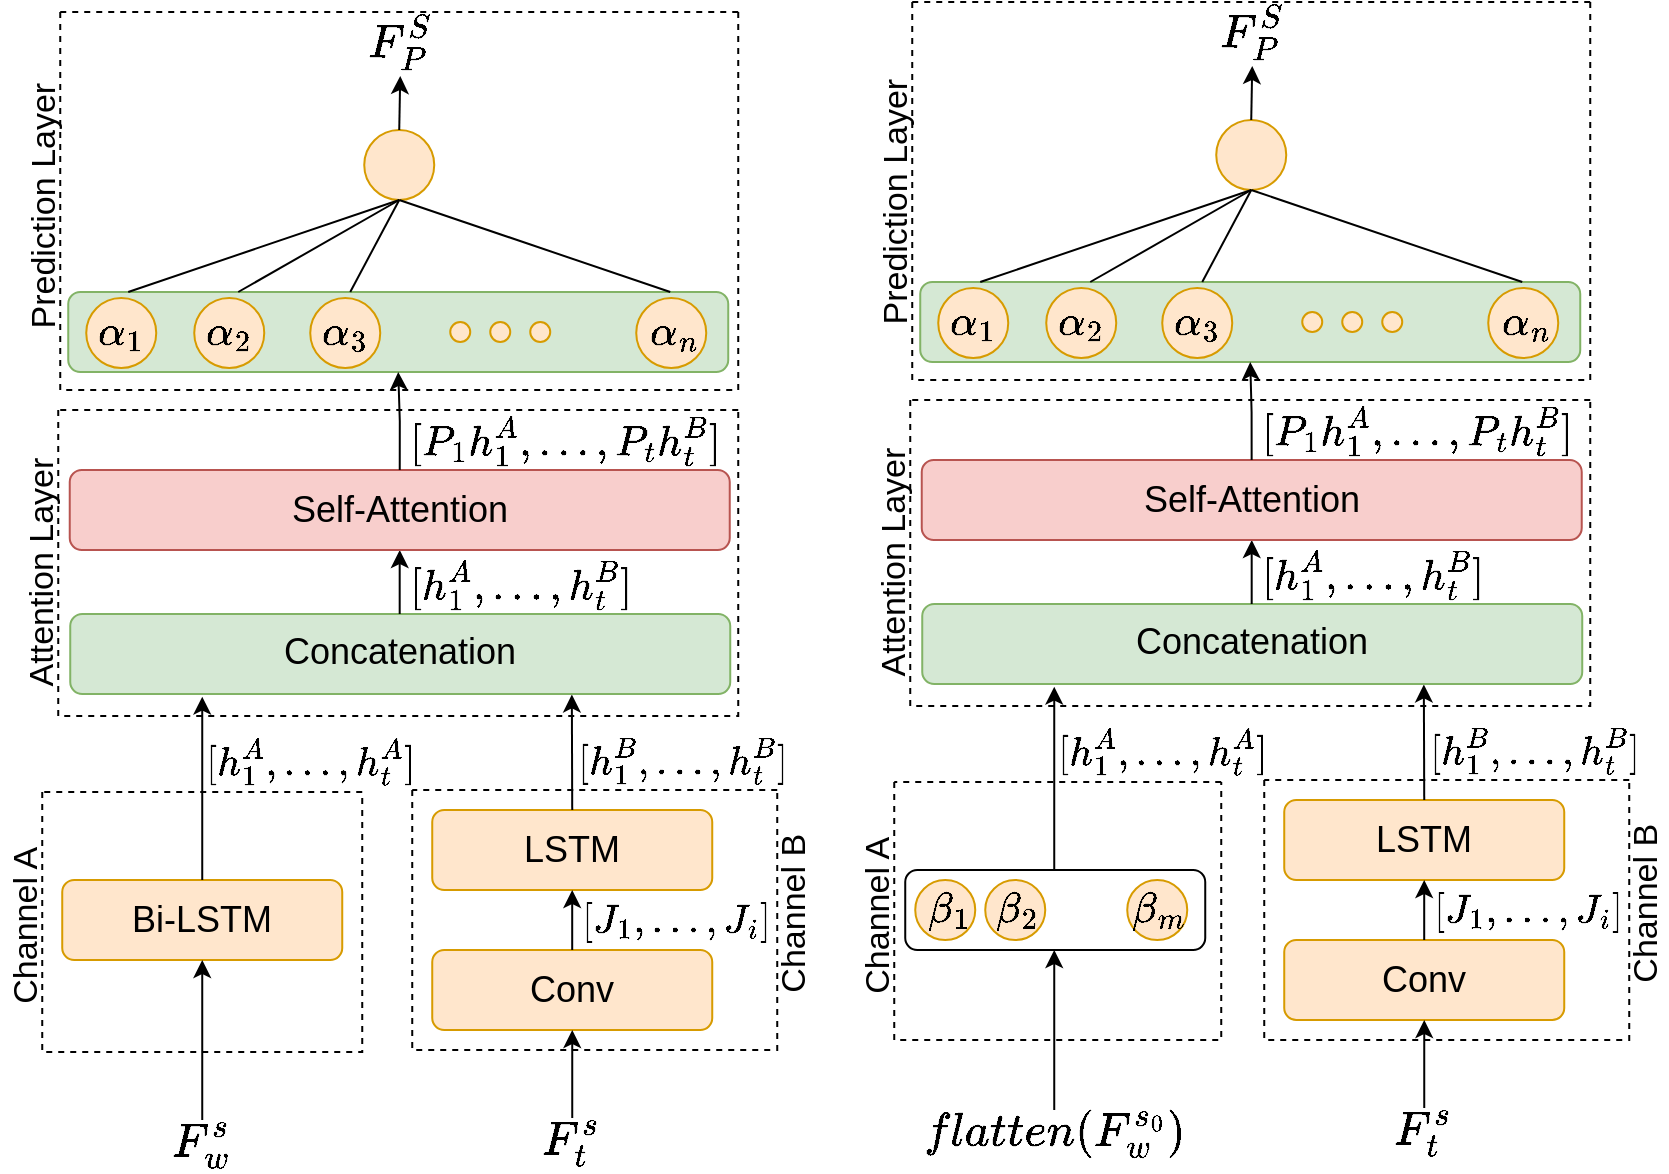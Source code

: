 <mxfile version="21.3.7" type="onedrive">
  <diagram id="a6Cck1g9hPxQS67mMN-J" name="Page-1">
    <mxGraphModel grid="0" page="1" gridSize="10" guides="1" tooltips="1" connect="1" arrows="1" fold="1" pageScale="1" pageWidth="850" pageHeight="1100" math="1" shadow="0">
      <root>
        <mxCell id="0" />
        <mxCell id="1" parent="0" />
        <mxCell id="JwH7_-hSPn-jCVah3qCO-198" value="" style="group" connectable="0" vertex="1" parent="1">
          <mxGeometry x="7.62" y="29" width="393" height="579" as="geometry" />
        </mxCell>
        <mxCell id="k6WwvUgcT5J0t6ogA-fB-32" value="" style="group;rotation=0;fontSize=18;" vertex="1" connectable="0" parent="JwH7_-hSPn-jCVah3qCO-198">
          <mxGeometry x="207.5" y="399" width="156" height="180" as="geometry" />
        </mxCell>
        <mxCell id="JnH83_9ppm5Isyr2-d8q-1" style="edgeStyle=orthogonalEdgeStyle;rounded=0;orthogonalLoop=1;jettySize=auto;html=1;exitX=0.5;exitY=1;exitDx=0;exitDy=0;fontSize=18;" edge="1" parent="k6WwvUgcT5J0t6ogA-fB-32">
          <mxGeometry relative="1" as="geometry">
            <mxPoint x="70" y="150" as="sourcePoint" />
            <mxPoint x="70" y="150" as="targetPoint" />
          </mxGeometry>
        </mxCell>
        <mxCell id="JnH83_9ppm5Isyr2-d8q-2" value="&lt;font style=&quot;font-size: 18px;&quot; face=&quot;Helvetica&quot;&gt;LSTM&lt;/font&gt;" style="rounded=1;whiteSpace=wrap;html=1;fillColor=#ffe6cc;strokeColor=#d79b00;rotation=0;fontSize=18;" vertex="1" parent="k6WwvUgcT5J0t6ogA-fB-32">
          <mxGeometry width="140" height="40" as="geometry" />
        </mxCell>
        <mxCell id="JnH83_9ppm5Isyr2-d8q-3" value="Conv" style="rounded=1;whiteSpace=wrap;html=1;fillColor=#ffe6cc;strokeColor=#d79b00;rotation=0;fontSize=18;" vertex="1" parent="k6WwvUgcT5J0t6ogA-fB-32">
          <mxGeometry y="70" width="140" height="40" as="geometry" />
        </mxCell>
        <mxCell id="JnH83_9ppm5Isyr2-d8q-4" value="" style="edgeStyle=orthogonalEdgeStyle;rounded=0;orthogonalLoop=1;jettySize=auto;html=1;fontSize=18;" edge="1" parent="k6WwvUgcT5J0t6ogA-fB-32" source="JnH83_9ppm5Isyr2-d8q-3" target="JnH83_9ppm5Isyr2-d8q-2">
          <mxGeometry relative="1" as="geometry" />
        </mxCell>
        <mxCell id="k6WwvUgcT5J0t6ogA-fB-39" value="&lt;font style=&quot;font-size: 20px;&quot; face=&quot;Helvetica&quot;&gt;$$F_{t}^{s}$$&lt;/font&gt;" style="text;html=1;strokeColor=none;fillColor=none;align=center;verticalAlign=middle;whiteSpace=wrap;rounded=0;shadow=0;glass=0;sketch=0;fontSize=18;rotation=0;" vertex="1" parent="k6WwvUgcT5J0t6ogA-fB-32">
          <mxGeometry x="35" y="150" width="70" height="30" as="geometry" />
        </mxCell>
        <mxCell id="HZ-Xd89VrN8wMB0TBjl1-7" value="&lt;font style=&quot;font-size: 17px;&quot; face=&quot;Helvetica&quot;&gt;$$[J_{1},... , J_{i}]$$&lt;/font&gt;" style="text;html=1;strokeColor=none;fillColor=none;align=center;verticalAlign=middle;whiteSpace=wrap;rounded=0;shadow=0;glass=0;sketch=0;fontSize=16;rotation=0;" vertex="1" parent="k6WwvUgcT5J0t6ogA-fB-32">
          <mxGeometry x="87" y="41" width="70" height="30" as="geometry" />
        </mxCell>
        <mxCell id="k6WwvUgcT5J0t6ogA-fB-40" value="" style="swimlane;startSize=0;rounded=1;shadow=0;glass=0;sketch=0;fontSize=18;strokeWidth=1;fillColor=none;gradientColor=none;dashed=1;rotation=0;" vertex="1" parent="JwH7_-hSPn-jCVah3qCO-198">
          <mxGeometry x="197.5" y="389" width="182.5" height="130" as="geometry">
            <mxRectangle x="320" y="210" width="50" height="40" as="alternateBounds" />
          </mxGeometry>
        </mxCell>
        <mxCell id="k6WwvUgcT5J0t6ogA-fB-44" value="" style="swimlane;startSize=0;rounded=1;shadow=0;glass=0;sketch=0;fontSize=18;strokeWidth=1;fillColor=none;gradientColor=none;dashed=1;rotation=0;" vertex="1" parent="JwH7_-hSPn-jCVah3qCO-198">
          <mxGeometry x="12.5" y="390" width="160" height="130" as="geometry">
            <mxRectangle x="320" y="210" width="50" height="40" as="alternateBounds" />
          </mxGeometry>
        </mxCell>
        <mxCell id="YbxbGNSjSYR2NM2Yrszk-1" value="" style="group;rotation=0;fontSize=18;" connectable="0" vertex="1" parent="k6WwvUgcT5J0t6ogA-fB-44">
          <mxGeometry x="10" y="10" width="140" height="180" as="geometry" />
        </mxCell>
        <mxCell id="YbxbGNSjSYR2NM2Yrszk-2" style="edgeStyle=orthogonalEdgeStyle;rounded=0;orthogonalLoop=1;jettySize=auto;html=1;exitX=0.5;exitY=1;exitDx=0;exitDy=0;fontSize=18;" edge="1" parent="YbxbGNSjSYR2NM2Yrszk-1">
          <mxGeometry relative="1" as="geometry">
            <mxPoint x="70" y="150" as="sourcePoint" />
            <mxPoint x="70" y="150" as="targetPoint" />
          </mxGeometry>
        </mxCell>
        <mxCell id="YbxbGNSjSYR2NM2Yrszk-4" value="Bi-LSTM" style="rounded=1;whiteSpace=wrap;html=1;fillColor=#ffe6cc;strokeColor=#d79b00;rotation=0;fontSize=18;" vertex="1" parent="YbxbGNSjSYR2NM2Yrszk-1">
          <mxGeometry y="34" width="140" height="40" as="geometry" />
        </mxCell>
        <mxCell id="YbxbGNSjSYR2NM2Yrszk-123" value="&lt;font style=&quot;font-size: 20px;&quot; face=&quot;Helvetica&quot;&gt;$$F_{w}^{s}$$&lt;/font&gt;" style="text;html=1;strokeColor=none;fillColor=none;align=center;verticalAlign=middle;whiteSpace=wrap;rounded=0;shadow=0;glass=0;sketch=0;fontSize=18;rotation=0;" vertex="1" parent="YbxbGNSjSYR2NM2Yrszk-1">
          <mxGeometry x="35" y="150" width="70" height="30" as="geometry" />
        </mxCell>
        <mxCell id="0NZ9cc7dHBJupp9qLAGi-3" value="" style="endArrow=classic;html=1;rounded=0;fontSize=18;entryX=0.5;entryY=1;entryDx=0;entryDy=0;" edge="1" parent="YbxbGNSjSYR2NM2Yrszk-1" target="YbxbGNSjSYR2NM2Yrszk-4">
          <mxGeometry width="50" height="50" relative="1" as="geometry">
            <mxPoint x="70" y="154" as="sourcePoint" />
            <mxPoint x="70" y="94" as="targetPoint" />
          </mxGeometry>
        </mxCell>
        <mxCell id="k6WwvUgcT5J0t6ogA-fB-45" value="" style="endArrow=classic;html=1;rounded=0;fontSize=18;entryX=0.5;entryY=1;entryDx=0;entryDy=0;" edge="1" parent="JwH7_-hSPn-jCVah3qCO-198" target="JnH83_9ppm5Isyr2-d8q-3">
          <mxGeometry width="50" height="50" relative="1" as="geometry">
            <mxPoint x="277.5" y="553" as="sourcePoint" />
            <mxPoint x="277.5" y="512" as="targetPoint" />
          </mxGeometry>
        </mxCell>
        <mxCell id="k6WwvUgcT5J0t6ogA-fB-47" value="&lt;font style=&quot;font-size: 17px;&quot; face=&quot;Helvetica&quot;&gt;Channel B&lt;/font&gt;" style="text;html=1;strokeColor=none;fillColor=none;align=center;verticalAlign=middle;whiteSpace=wrap;rounded=0;shadow=0;glass=0;dashed=1;sketch=0;fontSize=17;direction=west;rotation=-90;" vertex="1" parent="JwH7_-hSPn-jCVah3qCO-198">
          <mxGeometry x="343.5" y="446" width="90" height="9" as="geometry" />
        </mxCell>
        <mxCell id="k6WwvUgcT5J0t6ogA-fB-48" value="&lt;font style=&quot;font-size: 17px;&quot; face=&quot;Helvetica&quot;&gt;Channel A&lt;/font&gt;" style="text;html=1;strokeColor=none;fillColor=none;align=center;verticalAlign=middle;whiteSpace=wrap;rounded=0;shadow=0;glass=0;dashed=1;sketch=0;fontSize=17;direction=west;rotation=-90;" vertex="1" parent="JwH7_-hSPn-jCVah3qCO-198">
          <mxGeometry x="-40.5" y="452" width="90" height="9" as="geometry" />
        </mxCell>
        <mxCell id="YbxbGNSjSYR2NM2Yrszk-6" value="" style="endArrow=classic;html=1;rounded=0;exitX=0.5;exitY=0;exitDx=0;exitDy=0;endFill=1;entryX=0.76;entryY=1.006;entryDx=0;entryDy=0;entryPerimeter=0;fontSize=18;" edge="1" parent="JwH7_-hSPn-jCVah3qCO-198" source="JnH83_9ppm5Isyr2-d8q-2" target="JwH7_-hSPn-jCVah3qCO-164">
          <mxGeometry width="50" height="50" relative="1" as="geometry">
            <mxPoint x="277.5" y="357" as="sourcePoint" />
            <mxPoint x="277.24" y="331.6" as="targetPoint" />
          </mxGeometry>
        </mxCell>
        <mxCell id="0NZ9cc7dHBJupp9qLAGi-1" value="" style="endArrow=classic;html=1;rounded=0;fontSize=18;exitX=0.5;exitY=0;exitDx=0;exitDy=0;endFill=1;entryX=0.2;entryY=1.033;entryDx=0;entryDy=0;entryPerimeter=0;startArrow=none;startFill=0;" edge="1" parent="JwH7_-hSPn-jCVah3qCO-198" source="YbxbGNSjSYR2NM2Yrszk-4" target="JwH7_-hSPn-jCVah3qCO-164">
          <mxGeometry width="50" height="50" relative="1" as="geometry">
            <mxPoint x="92.5" y="405" as="sourcePoint" />
            <mxPoint x="92.77" y="330.52" as="targetPoint" />
          </mxGeometry>
        </mxCell>
        <mxCell id="HZ-Xd89VrN8wMB0TBjl1-4" value="&lt;font style=&quot;font-size: 17px;&quot; face=&quot;Helvetica&quot;&gt;$$[h_{1}^{B},... , h_{t}^{B}]$$&lt;/font&gt;" style="text;html=1;strokeColor=none;fillColor=none;align=center;verticalAlign=middle;whiteSpace=wrap;rounded=0;shadow=0;glass=0;sketch=0;fontSize=16;rotation=0;" vertex="1" parent="JwH7_-hSPn-jCVah3qCO-198">
          <mxGeometry x="298.5" y="359" width="70" height="30" as="geometry" />
        </mxCell>
        <mxCell id="HZ-Xd89VrN8wMB0TBjl1-5" value="&lt;font style=&quot;font-size: 17px;&quot; face=&quot;Helvetica&quot;&gt;$$[h_{1}^{A},... , h_{t}^{A}]$$&lt;/font&gt;" style="text;html=1;strokeColor=none;fillColor=none;align=center;verticalAlign=middle;whiteSpace=wrap;rounded=0;shadow=0;glass=0;sketch=0;fontSize=16;rotation=0;" vertex="1" parent="JwH7_-hSPn-jCVah3qCO-198">
          <mxGeometry x="111.5" y="360" width="70" height="30" as="geometry" />
        </mxCell>
        <mxCell id="JwH7_-hSPn-jCVah3qCO-159" value="" style="ellipse;whiteSpace=wrap;html=1;aspect=fixed;rounded=1;shadow=0;glass=0;sketch=0;strokeWidth=1;fillColor=#ffe6cc;strokeColor=#d79b00;rotation=0;fontSize=18;" vertex="1" parent="JwH7_-hSPn-jCVah3qCO-198">
          <mxGeometry x="173.5" y="59" width="35" height="35" as="geometry" />
        </mxCell>
        <mxCell id="JwH7_-hSPn-jCVah3qCO-160" value="" style="endArrow=classic;html=1;rounded=0;fontSize=18;exitX=0.5;exitY=0;exitDx=0;exitDy=0;" edge="1" parent="JwH7_-hSPn-jCVah3qCO-198" source="JwH7_-hSPn-jCVah3qCO-159">
          <mxGeometry width="50" height="50" relative="1" as="geometry">
            <mxPoint x="664.5" y="150" as="sourcePoint" />
            <mxPoint x="191.5" y="32" as="targetPoint" />
          </mxGeometry>
        </mxCell>
        <mxCell id="JwH7_-hSPn-jCVah3qCO-161" value="&lt;font style=&quot;font-size: 20px;&quot; face=&quot;Helvetica&quot;&gt;$$F_{P}^{S}$$&lt;/font&gt;" style="text;html=1;strokeColor=none;fillColor=none;align=center;verticalAlign=middle;whiteSpace=wrap;rounded=0;shadow=0;glass=0;dashed=1;sketch=0;fontSize=18;rotation=0;" vertex="1" parent="JwH7_-hSPn-jCVah3qCO-198">
          <mxGeometry x="161.5" width="60" height="30" as="geometry" />
        </mxCell>
        <mxCell id="JwH7_-hSPn-jCVah3qCO-162" value="&lt;font style=&quot;font-size: 17px;&quot; face=&quot;Helvetica&quot;&gt;Prediction Layer&lt;/font&gt;&lt;font style=&quot;font-size: 17px;&quot; face=&quot;Helvetica&quot;&gt;&lt;br style=&quot;font-size: 17px;&quot;&gt;&lt;/font&gt;" style="text;html=1;strokeColor=none;fillColor=none;align=center;verticalAlign=middle;whiteSpace=wrap;rounded=0;shadow=0;glass=0;dashed=1;sketch=0;fontSize=17;direction=west;rotation=-90;" vertex="1" parent="JwH7_-hSPn-jCVah3qCO-198">
          <mxGeometry x="-54.3" y="92.2" width="135.62" height="9" as="geometry" />
        </mxCell>
        <mxCell id="JwH7_-hSPn-jCVah3qCO-163" value="" style="swimlane;startSize=0;rounded=1;shadow=0;glass=0;sketch=0;fontSize=18;strokeWidth=1;fillColor=none;gradientColor=none;dashed=1;rotation=0;" vertex="1" parent="JwH7_-hSPn-jCVah3qCO-198">
          <mxGeometry x="21.5" width="339" height="189" as="geometry">
            <mxRectangle x="320" y="210" width="50" height="40" as="alternateBounds" />
          </mxGeometry>
        </mxCell>
        <mxCell id="JwH7_-hSPn-jCVah3qCO-164" value="" style="rounded=1;whiteSpace=wrap;html=1;shadow=0;glass=0;sketch=0;strokeWidth=1;fillColor=#d5e8d4;strokeColor=#82b366;rotation=0;fontSize=18;" vertex="1" parent="JwH7_-hSPn-jCVah3qCO-163">
          <mxGeometry x="5" y="301" width="330" height="40" as="geometry" />
        </mxCell>
        <mxCell id="JwH7_-hSPn-jCVah3qCO-165" value="&lt;font style=&quot;font-size: 18px;&quot;&gt;Concatenation&lt;/font&gt;" style="text;html=1;strokeColor=none;fillColor=none;align=center;verticalAlign=middle;whiteSpace=wrap;rounded=0;shadow=0;glass=0;sketch=0;rotation=0;fontSize=18;" vertex="1" parent="JwH7_-hSPn-jCVah3qCO-163">
          <mxGeometry x="112" y="305" width="115.5" height="30" as="geometry" />
        </mxCell>
        <mxCell id="JwH7_-hSPn-jCVah3qCO-166" value="" style="rounded=1;whiteSpace=wrap;html=1;shadow=0;glass=0;sketch=0;strokeWidth=1;fillColor=#d5e8d4;strokeColor=#82b366;rotation=0;fontSize=18;" vertex="1" parent="JwH7_-hSPn-jCVah3qCO-163">
          <mxGeometry x="4" y="140" width="330" height="40" as="geometry" />
        </mxCell>
        <mxCell id="JwH7_-hSPn-jCVah3qCO-167" value="" style="ellipse;whiteSpace=wrap;html=1;aspect=fixed;rounded=1;shadow=0;glass=0;sketch=0;strokeWidth=1;fillColor=#ffe6cc;strokeColor=#d79b00;rotation=0;fontSize=18;" vertex="1" parent="JwH7_-hSPn-jCVah3qCO-163">
          <mxGeometry x="13" y="143" width="35" height="35" as="geometry" />
        </mxCell>
        <mxCell id="JwH7_-hSPn-jCVah3qCO-168" value="" style="ellipse;whiteSpace=wrap;html=1;aspect=fixed;rounded=1;shadow=0;glass=0;sketch=0;strokeWidth=1;fillColor=#ffe6cc;strokeColor=#d79b00;rotation=0;fontSize=18;" vertex="1" parent="JwH7_-hSPn-jCVah3qCO-163">
          <mxGeometry x="67" y="143" width="35" height="35" as="geometry" />
        </mxCell>
        <mxCell id="JwH7_-hSPn-jCVah3qCO-169" value="" style="ellipse;whiteSpace=wrap;html=1;aspect=fixed;rounded=1;shadow=0;glass=0;sketch=0;strokeWidth=1;fillColor=#ffe6cc;strokeColor=#d79b00;rotation=0;fontSize=18;" vertex="1" parent="JwH7_-hSPn-jCVah3qCO-163">
          <mxGeometry x="125" y="143" width="35" height="35" as="geometry" />
        </mxCell>
        <mxCell id="JwH7_-hSPn-jCVah3qCO-170" value="" style="ellipse;whiteSpace=wrap;html=1;aspect=fixed;rounded=1;shadow=0;glass=0;sketch=0;strokeWidth=1;fillColor=#ffe6cc;strokeColor=#d79b00;rotation=0;fontSize=18;" vertex="1" parent="JwH7_-hSPn-jCVah3qCO-163">
          <mxGeometry x="288" y="143" width="35" height="35" as="geometry" />
        </mxCell>
        <mxCell id="JwH7_-hSPn-jCVah3qCO-171" value="" style="group;rotation=0;fontSize=18;" connectable="0" vertex="1" parent="JwH7_-hSPn-jCVah3qCO-163">
          <mxGeometry x="195" y="155" width="50" height="10" as="geometry" />
        </mxCell>
        <mxCell id="JwH7_-hSPn-jCVah3qCO-172" value="" style="ellipse;whiteSpace=wrap;html=1;aspect=fixed;rounded=1;shadow=0;glass=0;sketch=0;strokeWidth=1;fillColor=#ffe6cc;strokeColor=#d79b00;rotation=0;fontSize=18;" vertex="1" parent="JwH7_-hSPn-jCVah3qCO-171">
          <mxGeometry width="10" height="10" as="geometry" />
        </mxCell>
        <mxCell id="JwH7_-hSPn-jCVah3qCO-173" value="" style="ellipse;whiteSpace=wrap;html=1;aspect=fixed;rounded=1;shadow=0;glass=0;sketch=0;strokeWidth=1;fillColor=#ffe6cc;strokeColor=#d79b00;rotation=0;fontSize=18;" vertex="1" parent="JwH7_-hSPn-jCVah3qCO-171">
          <mxGeometry x="20" width="10" height="10" as="geometry" />
        </mxCell>
        <mxCell id="JwH7_-hSPn-jCVah3qCO-174" value="" style="ellipse;whiteSpace=wrap;html=1;aspect=fixed;rounded=1;shadow=0;glass=0;sketch=0;strokeWidth=1;fillColor=#ffe6cc;strokeColor=#d79b00;rotation=0;fontSize=18;" vertex="1" parent="JwH7_-hSPn-jCVah3qCO-171">
          <mxGeometry x="40" width="10" height="10" as="geometry" />
        </mxCell>
        <mxCell id="JwH7_-hSPn-jCVah3qCO-175" style="edgeStyle=orthogonalEdgeStyle;rounded=0;orthogonalLoop=1;jettySize=auto;html=1;fontSize=18;entryX=0.5;entryY=1;entryDx=0;entryDy=0;" edge="1" parent="JwH7_-hSPn-jCVah3qCO-163" target="JwH7_-hSPn-jCVah3qCO-176">
          <mxGeometry relative="1" as="geometry">
            <mxPoint x="169.71" y="280" as="targetPoint" />
            <mxPoint x="169.71" y="301" as="sourcePoint" />
          </mxGeometry>
        </mxCell>
        <mxCell id="JwH7_-hSPn-jCVah3qCO-176" value="" style="rounded=1;whiteSpace=wrap;html=1;shadow=0;glass=0;sketch=0;strokeWidth=1;fillColor=#f8cecc;strokeColor=#b85450;rotation=0;fontSize=18;" vertex="1" parent="JwH7_-hSPn-jCVah3qCO-163">
          <mxGeometry x="4.75" y="229" width="330" height="40" as="geometry" />
        </mxCell>
        <mxCell id="JwH7_-hSPn-jCVah3qCO-177" value="&lt;font style=&quot;font-size: 18px;&quot;&gt;Self-Attention&lt;/font&gt;" style="text;html=1;strokeColor=none;fillColor=none;align=center;verticalAlign=middle;whiteSpace=wrap;rounded=0;shadow=0;glass=0;sketch=0;rotation=0;fontSize=18;" vertex="1" parent="JwH7_-hSPn-jCVah3qCO-163">
          <mxGeometry x="112" y="234" width="115.5" height="30" as="geometry" />
        </mxCell>
        <mxCell id="JwH7_-hSPn-jCVah3qCO-178" value="&lt;font style=&quot;font-size: 18px;&quot; face=&quot;Helvetica&quot;&gt;$$[h_{1}^{A},..., h_{t}^{B}]$$&lt;/font&gt;" style="text;html=1;strokeColor=none;fillColor=none;align=center;verticalAlign=middle;whiteSpace=wrap;rounded=0;shadow=0;glass=0;sketch=0;fontSize=18;rotation=0;" vertex="1" parent="JwH7_-hSPn-jCVah3qCO-163">
          <mxGeometry x="183" y="271" width="95" height="30" as="geometry" />
        </mxCell>
        <mxCell id="JwH7_-hSPn-jCVah3qCO-179" value="&lt;font style=&quot;font-size: 18px;&quot; face=&quot;Helvetica&quot;&gt;$$\alpha_{n}$$&lt;/font&gt;" style="text;html=1;strokeColor=none;fillColor=none;align=center;verticalAlign=middle;whiteSpace=wrap;rounded=0;shadow=0;glass=0;sketch=0;fontSize=18;rotation=0;" vertex="1" parent="JwH7_-hSPn-jCVah3qCO-163">
          <mxGeometry x="292" y="148" width="31" height="25" as="geometry" />
        </mxCell>
        <mxCell id="JwH7_-hSPn-jCVah3qCO-180" value="&lt;font style=&quot;font-size: 18px;&quot; face=&quot;Helvetica&quot;&gt;$$\alpha_{3}$$&lt;/font&gt;" style="text;html=1;strokeColor=none;fillColor=none;align=center;verticalAlign=middle;whiteSpace=wrap;rounded=0;shadow=0;glass=0;sketch=0;fontSize=18;rotation=0;" vertex="1" parent="JwH7_-hSPn-jCVah3qCO-163">
          <mxGeometry x="127" y="148" width="31" height="25" as="geometry" />
        </mxCell>
        <mxCell id="JwH7_-hSPn-jCVah3qCO-181" value="&lt;font style=&quot;font-size: 18px;&quot; face=&quot;Helvetica&quot;&gt;$$\alpha_{1}$$&lt;/font&gt;" style="text;html=1;strokeColor=none;fillColor=none;align=center;verticalAlign=middle;whiteSpace=wrap;rounded=0;shadow=0;glass=0;sketch=0;fontSize=18;rotation=0;" vertex="1" parent="JwH7_-hSPn-jCVah3qCO-163">
          <mxGeometry x="15" y="148" width="31" height="25" as="geometry" />
        </mxCell>
        <mxCell id="JwH7_-hSPn-jCVah3qCO-182" value="&lt;font style=&quot;font-size: 18px;&quot; face=&quot;Helvetica&quot;&gt;$$\alpha_{2}$$&lt;/font&gt;" style="text;html=1;strokeColor=none;fillColor=none;align=center;verticalAlign=middle;whiteSpace=wrap;rounded=0;shadow=0;glass=0;sketch=0;fontSize=18;rotation=0;" vertex="1" parent="JwH7_-hSPn-jCVah3qCO-163">
          <mxGeometry x="69" y="148" width="31" height="25" as="geometry" />
        </mxCell>
        <mxCell id="JwH7_-hSPn-jCVah3qCO-183" value="&lt;font style=&quot;font-size: 18px;&quot; face=&quot;Helvetica&quot;&gt;$$[P_{1}h_{1}^{A},..., P_{t}h_{t}^{B}]$$&lt;/font&gt;" style="text;html=1;strokeColor=none;fillColor=none;align=center;verticalAlign=middle;whiteSpace=wrap;rounded=0;shadow=0;glass=0;sketch=0;fontSize=18;rotation=0;" vertex="1" parent="JwH7_-hSPn-jCVah3qCO-163">
          <mxGeometry x="188" y="199" width="130" height="30" as="geometry" />
        </mxCell>
        <mxCell id="JwH7_-hSPn-jCVah3qCO-189" style="edgeStyle=orthogonalEdgeStyle;rounded=0;orthogonalLoop=1;jettySize=auto;html=1;fontSize=18;entryX=0.5;entryY=1;entryDx=0;entryDy=0;exitX=0.5;exitY=0;exitDx=0;exitDy=0;" edge="1" parent="JwH7_-hSPn-jCVah3qCO-163" source="JwH7_-hSPn-jCVah3qCO-176" target="JwH7_-hSPn-jCVah3qCO-166">
          <mxGeometry relative="1" as="geometry">
            <mxPoint x="170" y="197" as="targetPoint" />
            <mxPoint x="169.88" y="227" as="sourcePoint" />
          </mxGeometry>
        </mxCell>
        <mxCell id="JwH7_-hSPn-jCVah3qCO-184" style="edgeStyle=none;rounded=0;orthogonalLoop=1;jettySize=auto;html=1;exitX=0.5;exitY=0;exitDx=0;exitDy=0;entryX=0.5;entryY=1;entryDx=0;entryDy=0;endArrow=none;endFill=0;fontSize=18;" edge="1" parent="JwH7_-hSPn-jCVah3qCO-198" target="JwH7_-hSPn-jCVah3qCO-159">
          <mxGeometry relative="1" as="geometry">
            <mxPoint x="55.5" y="140" as="sourcePoint" />
          </mxGeometry>
        </mxCell>
        <mxCell id="JwH7_-hSPn-jCVah3qCO-185" style="edgeStyle=none;rounded=0;orthogonalLoop=1;jettySize=auto;html=1;exitX=0.5;exitY=0;exitDx=0;exitDy=0;endArrow=none;endFill=0;entryX=0.5;entryY=1;entryDx=0;entryDy=0;fontSize=18;" edge="1" parent="JwH7_-hSPn-jCVah3qCO-198" target="JwH7_-hSPn-jCVah3qCO-159">
          <mxGeometry relative="1" as="geometry">
            <mxPoint x="186.5" y="100" as="targetPoint" />
            <mxPoint x="110.5" y="140" as="sourcePoint" />
          </mxGeometry>
        </mxCell>
        <mxCell id="JwH7_-hSPn-jCVah3qCO-186" style="rounded=0;orthogonalLoop=1;jettySize=auto;html=1;exitX=0.5;exitY=0;exitDx=0;exitDy=0;endArrow=none;endFill=0;entryX=0.5;entryY=1;entryDx=0;entryDy=0;fontSize=18;" edge="1" parent="JwH7_-hSPn-jCVah3qCO-198" target="JwH7_-hSPn-jCVah3qCO-159">
          <mxGeometry relative="1" as="geometry">
            <mxPoint x="186.5" y="100" as="targetPoint" />
            <mxPoint x="166.5" y="140" as="sourcePoint" />
          </mxGeometry>
        </mxCell>
        <mxCell id="JwH7_-hSPn-jCVah3qCO-187" style="edgeStyle=none;rounded=0;orthogonalLoop=1;jettySize=auto;html=1;exitX=0.5;exitY=0;exitDx=0;exitDy=0;endArrow=none;endFill=0;entryX=0.5;entryY=1;entryDx=0;entryDy=0;fontSize=18;" edge="1" parent="JwH7_-hSPn-jCVah3qCO-198" target="JwH7_-hSPn-jCVah3qCO-159">
          <mxGeometry relative="1" as="geometry">
            <mxPoint x="186.5" y="100" as="targetPoint" />
            <mxPoint x="326.5" y="140" as="sourcePoint" />
          </mxGeometry>
        </mxCell>
        <mxCell id="JwH7_-hSPn-jCVah3qCO-188" value="" style="swimlane;startSize=0;rounded=1;shadow=0;glass=0;sketch=0;fontSize=18;strokeWidth=1;fillColor=none;gradientColor=none;dashed=1;" vertex="1" parent="JwH7_-hSPn-jCVah3qCO-198">
          <mxGeometry x="20.5" y="199" width="340" height="153" as="geometry">
            <mxRectangle x="320" y="210" width="50" height="40" as="alternateBounds" />
          </mxGeometry>
        </mxCell>
        <mxCell id="JwH7_-hSPn-jCVah3qCO-190" value="&lt;font style=&quot;font-size: 17px;&quot;&gt;Attention Layer&lt;/font&gt;" style="text;html=1;strokeColor=none;fillColor=none;align=center;verticalAlign=middle;whiteSpace=wrap;rounded=0;shadow=0;glass=0;dashed=1;sketch=0;fontSize=17;direction=west;rotation=-90;" vertex="1" parent="JwH7_-hSPn-jCVah3qCO-198">
          <mxGeometry x="-44.87" y="275.88" width="116.75" height="9" as="geometry" />
        </mxCell>
        <mxCell id="JwH7_-hSPn-jCVah3qCO-199" value="" style="group" connectable="0" vertex="1" parent="1">
          <mxGeometry x="433.62" y="24" width="393" height="580" as="geometry" />
        </mxCell>
        <mxCell id="JwH7_-hSPn-jCVah3qCO-200" value="" style="group;rotation=0;fontSize=18;" connectable="0" vertex="1" parent="JwH7_-hSPn-jCVah3qCO-199">
          <mxGeometry x="207.5" y="399" width="156" height="180" as="geometry" />
        </mxCell>
        <mxCell id="JwH7_-hSPn-jCVah3qCO-201" style="edgeStyle=orthogonalEdgeStyle;rounded=0;orthogonalLoop=1;jettySize=auto;html=1;exitX=0.5;exitY=1;exitDx=0;exitDy=0;fontSize=18;" edge="1" parent="JwH7_-hSPn-jCVah3qCO-200">
          <mxGeometry relative="1" as="geometry">
            <mxPoint x="70" y="150" as="sourcePoint" />
            <mxPoint x="70" y="150" as="targetPoint" />
          </mxGeometry>
        </mxCell>
        <mxCell id="JwH7_-hSPn-jCVah3qCO-202" value="&lt;font style=&quot;font-size: 18px;&quot; face=&quot;Helvetica&quot;&gt;LSTM&lt;/font&gt;" style="rounded=1;whiteSpace=wrap;html=1;fillColor=#ffe6cc;strokeColor=#d79b00;rotation=0;fontSize=18;" vertex="1" parent="JwH7_-hSPn-jCVah3qCO-200">
          <mxGeometry width="140" height="40" as="geometry" />
        </mxCell>
        <mxCell id="JwH7_-hSPn-jCVah3qCO-203" value="Conv" style="rounded=1;whiteSpace=wrap;html=1;fillColor=#ffe6cc;strokeColor=#d79b00;rotation=0;fontSize=18;" vertex="1" parent="JwH7_-hSPn-jCVah3qCO-200">
          <mxGeometry y="70" width="140" height="40" as="geometry" />
        </mxCell>
        <mxCell id="JwH7_-hSPn-jCVah3qCO-204" value="" style="edgeStyle=orthogonalEdgeStyle;rounded=0;orthogonalLoop=1;jettySize=auto;html=1;fontSize=18;" edge="1" parent="JwH7_-hSPn-jCVah3qCO-200" source="JwH7_-hSPn-jCVah3qCO-203" target="JwH7_-hSPn-jCVah3qCO-202">
          <mxGeometry relative="1" as="geometry" />
        </mxCell>
        <mxCell id="JwH7_-hSPn-jCVah3qCO-205" value="&lt;font style=&quot;font-size: 20px;&quot; face=&quot;Helvetica&quot;&gt;$$F_{t}^{s}$$&lt;/font&gt;" style="text;html=1;strokeColor=none;fillColor=none;align=center;verticalAlign=middle;whiteSpace=wrap;rounded=0;shadow=0;glass=0;sketch=0;fontSize=18;rotation=0;" vertex="1" parent="JwH7_-hSPn-jCVah3qCO-200">
          <mxGeometry x="35" y="150" width="70" height="30" as="geometry" />
        </mxCell>
        <mxCell id="JwH7_-hSPn-jCVah3qCO-206" value="&lt;font style=&quot;font-size: 17px;&quot; face=&quot;Helvetica&quot;&gt;$$[J_{1},... , J_{i}]$$&lt;/font&gt;" style="text;html=1;strokeColor=none;fillColor=none;align=center;verticalAlign=middle;whiteSpace=wrap;rounded=0;shadow=0;glass=0;sketch=0;fontSize=16;rotation=0;" vertex="1" parent="JwH7_-hSPn-jCVah3qCO-200">
          <mxGeometry x="87" y="41" width="70" height="30" as="geometry" />
        </mxCell>
        <mxCell id="JwH7_-hSPn-jCVah3qCO-207" value="" style="swimlane;startSize=0;rounded=1;shadow=0;glass=0;sketch=0;fontSize=18;strokeWidth=1;fillColor=none;gradientColor=none;dashed=1;rotation=0;" vertex="1" parent="JwH7_-hSPn-jCVah3qCO-199">
          <mxGeometry x="197.5" y="389" width="182.5" height="130" as="geometry">
            <mxRectangle x="320" y="210" width="50" height="40" as="alternateBounds" />
          </mxGeometry>
        </mxCell>
        <mxCell id="JwH7_-hSPn-jCVah3qCO-208" value="" style="swimlane;startSize=0;rounded=1;shadow=0;glass=0;sketch=0;fontSize=18;strokeWidth=1;fillColor=none;gradientColor=none;dashed=1;rotation=0;container=0;" vertex="1" parent="JwH7_-hSPn-jCVah3qCO-199">
          <mxGeometry x="12.5" y="390" width="163.5" height="129" as="geometry">
            <mxRectangle x="320" y="210" width="50" height="40" as="alternateBounds" />
          </mxGeometry>
        </mxCell>
        <mxCell id="JwH7_-hSPn-jCVah3qCO-214" value="" style="endArrow=classic;html=1;rounded=0;fontSize=18;entryX=0.5;entryY=1;entryDx=0;entryDy=0;" edge="1" parent="JwH7_-hSPn-jCVah3qCO-199" target="JwH7_-hSPn-jCVah3qCO-203">
          <mxGeometry width="50" height="50" relative="1" as="geometry">
            <mxPoint x="277.5" y="553" as="sourcePoint" />
            <mxPoint x="277.5" y="512" as="targetPoint" />
          </mxGeometry>
        </mxCell>
        <mxCell id="JwH7_-hSPn-jCVah3qCO-215" value="&lt;font style=&quot;font-size: 17px;&quot; face=&quot;Helvetica&quot;&gt;Channel B&lt;/font&gt;" style="text;html=1;strokeColor=none;fillColor=none;align=center;verticalAlign=middle;whiteSpace=wrap;rounded=0;shadow=0;glass=0;dashed=1;sketch=0;fontSize=17;direction=west;rotation=-90;" vertex="1" parent="JwH7_-hSPn-jCVah3qCO-199">
          <mxGeometry x="343.5" y="446" width="90" height="9" as="geometry" />
        </mxCell>
        <mxCell id="JwH7_-hSPn-jCVah3qCO-216" value="&lt;font style=&quot;font-size: 17px;&quot; face=&quot;Helvetica&quot;&gt;Channel A&lt;/font&gt;" style="text;html=1;strokeColor=none;fillColor=none;align=center;verticalAlign=middle;whiteSpace=wrap;rounded=0;shadow=0;glass=0;dashed=1;sketch=0;fontSize=17;direction=west;rotation=-90;" vertex="1" parent="JwH7_-hSPn-jCVah3qCO-199">
          <mxGeometry x="-40.5" y="452" width="90" height="9" as="geometry" />
        </mxCell>
        <mxCell id="JwH7_-hSPn-jCVah3qCO-217" value="" style="endArrow=classic;html=1;rounded=0;exitX=0.5;exitY=0;exitDx=0;exitDy=0;endFill=1;entryX=0.76;entryY=1.006;entryDx=0;entryDy=0;entryPerimeter=0;fontSize=18;" edge="1" parent="JwH7_-hSPn-jCVah3qCO-199" source="JwH7_-hSPn-jCVah3qCO-202" target="JwH7_-hSPn-jCVah3qCO-226">
          <mxGeometry width="50" height="50" relative="1" as="geometry">
            <mxPoint x="277.5" y="357" as="sourcePoint" />
            <mxPoint x="277.24" y="331.6" as="targetPoint" />
          </mxGeometry>
        </mxCell>
        <mxCell id="JwH7_-hSPn-jCVah3qCO-218" value="" style="endArrow=classic;html=1;rounded=0;fontSize=18;exitX=0.5;exitY=0;exitDx=0;exitDy=0;endFill=1;entryX=0.2;entryY=1.033;entryDx=0;entryDy=0;entryPerimeter=0;startArrow=none;startFill=0;" edge="1" parent="JwH7_-hSPn-jCVah3qCO-199" target="JwH7_-hSPn-jCVah3qCO-226">
          <mxGeometry width="50" height="50" relative="1" as="geometry">
            <mxPoint x="92.5" y="434" as="sourcePoint" />
            <mxPoint x="92.77" y="330.52" as="targetPoint" />
          </mxGeometry>
        </mxCell>
        <mxCell id="JwH7_-hSPn-jCVah3qCO-219" value="&lt;font style=&quot;font-size: 17px;&quot; face=&quot;Helvetica&quot;&gt;$$[h_{1}^{B},... , h_{t}^{B}]$$&lt;/font&gt;" style="text;html=1;strokeColor=none;fillColor=none;align=center;verticalAlign=middle;whiteSpace=wrap;rounded=0;shadow=0;glass=0;sketch=0;fontSize=16;rotation=0;" vertex="1" parent="JwH7_-hSPn-jCVah3qCO-199">
          <mxGeometry x="298.5" y="359" width="70" height="30" as="geometry" />
        </mxCell>
        <mxCell id="JwH7_-hSPn-jCVah3qCO-220" value="&lt;font style=&quot;font-size: 17px;&quot; face=&quot;Helvetica&quot;&gt;$$[h_{1}^{A},... , h_{t}^{A}]$$&lt;/font&gt;" style="text;html=1;strokeColor=none;fillColor=none;align=center;verticalAlign=middle;whiteSpace=wrap;rounded=0;shadow=0;glass=0;sketch=0;fontSize=16;rotation=0;" vertex="1" parent="JwH7_-hSPn-jCVah3qCO-199">
          <mxGeometry x="111.5" y="360" width="70" height="30" as="geometry" />
        </mxCell>
        <mxCell id="JwH7_-hSPn-jCVah3qCO-221" value="" style="ellipse;whiteSpace=wrap;html=1;aspect=fixed;rounded=1;shadow=0;glass=0;sketch=0;strokeWidth=1;fillColor=#ffe6cc;strokeColor=#d79b00;rotation=0;fontSize=18;" vertex="1" parent="JwH7_-hSPn-jCVah3qCO-199">
          <mxGeometry x="173.5" y="59" width="35" height="35" as="geometry" />
        </mxCell>
        <mxCell id="JwH7_-hSPn-jCVah3qCO-222" value="" style="endArrow=classic;html=1;rounded=0;fontSize=18;exitX=0.5;exitY=0;exitDx=0;exitDy=0;" edge="1" parent="JwH7_-hSPn-jCVah3qCO-199" source="JwH7_-hSPn-jCVah3qCO-221">
          <mxGeometry width="50" height="50" relative="1" as="geometry">
            <mxPoint x="664.5" y="150" as="sourcePoint" />
            <mxPoint x="191.5" y="32" as="targetPoint" />
          </mxGeometry>
        </mxCell>
        <mxCell id="JwH7_-hSPn-jCVah3qCO-223" value="&lt;font style=&quot;font-size: 20px;&quot; face=&quot;Helvetica&quot;&gt;$$F_{P}^{S}$$&lt;/font&gt;" style="text;html=1;strokeColor=none;fillColor=none;align=center;verticalAlign=middle;whiteSpace=wrap;rounded=0;shadow=0;glass=0;dashed=1;sketch=0;fontSize=18;rotation=0;" vertex="1" parent="JwH7_-hSPn-jCVah3qCO-199">
          <mxGeometry x="161.5" width="60" height="30" as="geometry" />
        </mxCell>
        <mxCell id="JwH7_-hSPn-jCVah3qCO-224" value="&lt;font style=&quot;font-size: 17px;&quot; face=&quot;Helvetica&quot;&gt;Prediction Layer&lt;/font&gt;&lt;font style=&quot;font-size: 17px;&quot; face=&quot;Helvetica&quot;&gt;&lt;br style=&quot;font-size: 17px;&quot;&gt;&lt;/font&gt;" style="text;html=1;strokeColor=none;fillColor=none;align=center;verticalAlign=middle;whiteSpace=wrap;rounded=0;shadow=0;glass=0;dashed=1;sketch=0;fontSize=17;direction=west;rotation=-90;" vertex="1" parent="JwH7_-hSPn-jCVah3qCO-199">
          <mxGeometry x="-52.3" y="95.2" width="131.62" height="9" as="geometry" />
        </mxCell>
        <mxCell id="JwH7_-hSPn-jCVah3qCO-225" value="" style="swimlane;startSize=0;rounded=1;shadow=0;glass=0;sketch=0;fontSize=18;strokeWidth=1;fillColor=none;gradientColor=none;dashed=1;rotation=0;" vertex="1" parent="JwH7_-hSPn-jCVah3qCO-199">
          <mxGeometry x="21.5" width="339" height="189" as="geometry">
            <mxRectangle x="320" y="210" width="50" height="40" as="alternateBounds" />
          </mxGeometry>
        </mxCell>
        <mxCell id="JwH7_-hSPn-jCVah3qCO-226" value="" style="rounded=1;whiteSpace=wrap;html=1;shadow=0;glass=0;sketch=0;strokeWidth=1;fillColor=#d5e8d4;strokeColor=#82b366;rotation=0;fontSize=18;" vertex="1" parent="JwH7_-hSPn-jCVah3qCO-225">
          <mxGeometry x="5" y="301" width="330" height="40" as="geometry" />
        </mxCell>
        <mxCell id="JwH7_-hSPn-jCVah3qCO-227" value="&lt;font style=&quot;font-size: 18px;&quot;&gt;Concatenation&lt;/font&gt;" style="text;html=1;strokeColor=none;fillColor=none;align=center;verticalAlign=middle;whiteSpace=wrap;rounded=0;shadow=0;glass=0;sketch=0;rotation=0;fontSize=18;" vertex="1" parent="JwH7_-hSPn-jCVah3qCO-225">
          <mxGeometry x="112" y="305" width="115.5" height="30" as="geometry" />
        </mxCell>
        <mxCell id="JwH7_-hSPn-jCVah3qCO-228" value="" style="rounded=1;whiteSpace=wrap;html=1;shadow=0;glass=0;sketch=0;strokeWidth=1;fillColor=#d5e8d4;strokeColor=#82b366;rotation=0;fontSize=18;" vertex="1" parent="JwH7_-hSPn-jCVah3qCO-225">
          <mxGeometry x="4" y="140" width="330" height="40" as="geometry" />
        </mxCell>
        <mxCell id="JwH7_-hSPn-jCVah3qCO-229" value="" style="ellipse;whiteSpace=wrap;html=1;aspect=fixed;rounded=1;shadow=0;glass=0;sketch=0;strokeWidth=1;fillColor=#ffe6cc;strokeColor=#d79b00;rotation=0;fontSize=18;" vertex="1" parent="JwH7_-hSPn-jCVah3qCO-225">
          <mxGeometry x="13" y="143" width="35" height="35" as="geometry" />
        </mxCell>
        <mxCell id="JwH7_-hSPn-jCVah3qCO-230" value="" style="ellipse;whiteSpace=wrap;html=1;aspect=fixed;rounded=1;shadow=0;glass=0;sketch=0;strokeWidth=1;fillColor=#ffe6cc;strokeColor=#d79b00;rotation=0;fontSize=18;" vertex="1" parent="JwH7_-hSPn-jCVah3qCO-225">
          <mxGeometry x="67" y="143" width="35" height="35" as="geometry" />
        </mxCell>
        <mxCell id="JwH7_-hSPn-jCVah3qCO-231" value="" style="ellipse;whiteSpace=wrap;html=1;aspect=fixed;rounded=1;shadow=0;glass=0;sketch=0;strokeWidth=1;fillColor=#ffe6cc;strokeColor=#d79b00;rotation=0;fontSize=18;" vertex="1" parent="JwH7_-hSPn-jCVah3qCO-225">
          <mxGeometry x="125" y="143" width="35" height="35" as="geometry" />
        </mxCell>
        <mxCell id="JwH7_-hSPn-jCVah3qCO-232" value="" style="ellipse;whiteSpace=wrap;html=1;aspect=fixed;rounded=1;shadow=0;glass=0;sketch=0;strokeWidth=1;fillColor=#ffe6cc;strokeColor=#d79b00;rotation=0;fontSize=18;" vertex="1" parent="JwH7_-hSPn-jCVah3qCO-225">
          <mxGeometry x="288" y="143" width="35" height="35" as="geometry" />
        </mxCell>
        <mxCell id="JwH7_-hSPn-jCVah3qCO-233" value="" style="group;rotation=0;fontSize=18;" connectable="0" vertex="1" parent="JwH7_-hSPn-jCVah3qCO-225">
          <mxGeometry x="195" y="155" width="50" height="10" as="geometry" />
        </mxCell>
        <mxCell id="JwH7_-hSPn-jCVah3qCO-234" value="" style="ellipse;whiteSpace=wrap;html=1;aspect=fixed;rounded=1;shadow=0;glass=0;sketch=0;strokeWidth=1;fillColor=#ffe6cc;strokeColor=#d79b00;rotation=0;fontSize=18;" vertex="1" parent="JwH7_-hSPn-jCVah3qCO-233">
          <mxGeometry width="10" height="10" as="geometry" />
        </mxCell>
        <mxCell id="JwH7_-hSPn-jCVah3qCO-235" value="" style="ellipse;whiteSpace=wrap;html=1;aspect=fixed;rounded=1;shadow=0;glass=0;sketch=0;strokeWidth=1;fillColor=#ffe6cc;strokeColor=#d79b00;rotation=0;fontSize=18;" vertex="1" parent="JwH7_-hSPn-jCVah3qCO-233">
          <mxGeometry x="20" width="10" height="10" as="geometry" />
        </mxCell>
        <mxCell id="JwH7_-hSPn-jCVah3qCO-236" value="" style="ellipse;whiteSpace=wrap;html=1;aspect=fixed;rounded=1;shadow=0;glass=0;sketch=0;strokeWidth=1;fillColor=#ffe6cc;strokeColor=#d79b00;rotation=0;fontSize=18;" vertex="1" parent="JwH7_-hSPn-jCVah3qCO-233">
          <mxGeometry x="40" width="10" height="10" as="geometry" />
        </mxCell>
        <mxCell id="JwH7_-hSPn-jCVah3qCO-237" style="edgeStyle=orthogonalEdgeStyle;rounded=0;orthogonalLoop=1;jettySize=auto;html=1;fontSize=18;entryX=0.5;entryY=1;entryDx=0;entryDy=0;" edge="1" parent="JwH7_-hSPn-jCVah3qCO-225" target="JwH7_-hSPn-jCVah3qCO-238">
          <mxGeometry relative="1" as="geometry">
            <mxPoint x="169.71" y="280" as="targetPoint" />
            <mxPoint x="169.71" y="301" as="sourcePoint" />
          </mxGeometry>
        </mxCell>
        <mxCell id="JwH7_-hSPn-jCVah3qCO-238" value="" style="rounded=1;whiteSpace=wrap;html=1;shadow=0;glass=0;sketch=0;strokeWidth=1;fillColor=#f8cecc;strokeColor=#b85450;rotation=0;fontSize=18;" vertex="1" parent="JwH7_-hSPn-jCVah3qCO-225">
          <mxGeometry x="4.75" y="229" width="330" height="40" as="geometry" />
        </mxCell>
        <mxCell id="JwH7_-hSPn-jCVah3qCO-239" value="&lt;font style=&quot;font-size: 18px;&quot;&gt;Self-Attention&lt;/font&gt;" style="text;html=1;strokeColor=none;fillColor=none;align=center;verticalAlign=middle;whiteSpace=wrap;rounded=0;shadow=0;glass=0;sketch=0;rotation=0;fontSize=18;" vertex="1" parent="JwH7_-hSPn-jCVah3qCO-225">
          <mxGeometry x="112" y="234" width="115.5" height="30" as="geometry" />
        </mxCell>
        <mxCell id="JwH7_-hSPn-jCVah3qCO-240" value="&lt;font style=&quot;font-size: 18px;&quot; face=&quot;Helvetica&quot;&gt;$$[h_{1}^{A},..., h_{t}^{B}]$$&lt;/font&gt;" style="text;html=1;strokeColor=none;fillColor=none;align=center;verticalAlign=middle;whiteSpace=wrap;rounded=0;shadow=0;glass=0;sketch=0;fontSize=18;rotation=0;" vertex="1" parent="JwH7_-hSPn-jCVah3qCO-225">
          <mxGeometry x="183" y="271" width="95" height="30" as="geometry" />
        </mxCell>
        <mxCell id="JwH7_-hSPn-jCVah3qCO-241" value="&lt;font style=&quot;font-size: 18px;&quot; face=&quot;Helvetica&quot;&gt;$$\alpha_{n}$$&lt;/font&gt;" style="text;html=1;strokeColor=none;fillColor=none;align=center;verticalAlign=middle;whiteSpace=wrap;rounded=0;shadow=0;glass=0;sketch=0;fontSize=18;rotation=0;" vertex="1" parent="JwH7_-hSPn-jCVah3qCO-225">
          <mxGeometry x="292" y="148" width="31" height="25" as="geometry" />
        </mxCell>
        <mxCell id="JwH7_-hSPn-jCVah3qCO-242" value="&lt;font style=&quot;font-size: 18px;&quot; face=&quot;Helvetica&quot;&gt;$$\alpha_{3}$$&lt;/font&gt;" style="text;html=1;strokeColor=none;fillColor=none;align=center;verticalAlign=middle;whiteSpace=wrap;rounded=0;shadow=0;glass=0;sketch=0;fontSize=18;rotation=0;" vertex="1" parent="JwH7_-hSPn-jCVah3qCO-225">
          <mxGeometry x="127" y="148" width="31" height="25" as="geometry" />
        </mxCell>
        <mxCell id="JwH7_-hSPn-jCVah3qCO-243" value="&lt;font style=&quot;font-size: 18px;&quot; face=&quot;Helvetica&quot;&gt;$$\alpha_{1}$$&lt;/font&gt;" style="text;html=1;strokeColor=none;fillColor=none;align=center;verticalAlign=middle;whiteSpace=wrap;rounded=0;shadow=0;glass=0;sketch=0;fontSize=18;rotation=0;" vertex="1" parent="JwH7_-hSPn-jCVah3qCO-225">
          <mxGeometry x="15" y="148" width="31" height="25" as="geometry" />
        </mxCell>
        <mxCell id="JwH7_-hSPn-jCVah3qCO-244" value="&lt;font style=&quot;font-size: 18px;&quot; face=&quot;Helvetica&quot;&gt;$$\alpha_{2}$$&lt;/font&gt;" style="text;html=1;strokeColor=none;fillColor=none;align=center;verticalAlign=middle;whiteSpace=wrap;rounded=0;shadow=0;glass=0;sketch=0;fontSize=18;rotation=0;" vertex="1" parent="JwH7_-hSPn-jCVah3qCO-225">
          <mxGeometry x="69" y="148" width="31" height="25" as="geometry" />
        </mxCell>
        <mxCell id="JwH7_-hSPn-jCVah3qCO-245" value="&lt;font style=&quot;font-size: 18px;&quot; face=&quot;Helvetica&quot;&gt;$$[P_{1}h_{1}^{A},..., P_{t}h_{t}^{B}]$$&lt;/font&gt;" style="text;html=1;strokeColor=none;fillColor=none;align=center;verticalAlign=middle;whiteSpace=wrap;rounded=0;shadow=0;glass=0;sketch=0;fontSize=18;rotation=0;" vertex="1" parent="JwH7_-hSPn-jCVah3qCO-225">
          <mxGeometry x="188" y="199" width="130" height="30" as="geometry" />
        </mxCell>
        <mxCell id="JwH7_-hSPn-jCVah3qCO-246" style="edgeStyle=none;rounded=0;orthogonalLoop=1;jettySize=auto;html=1;exitX=0.5;exitY=0;exitDx=0;exitDy=0;entryX=0.5;entryY=1;entryDx=0;entryDy=0;endArrow=none;endFill=0;fontSize=18;" edge="1" parent="JwH7_-hSPn-jCVah3qCO-199" target="JwH7_-hSPn-jCVah3qCO-221">
          <mxGeometry relative="1" as="geometry">
            <mxPoint x="55.5" y="140" as="sourcePoint" />
          </mxGeometry>
        </mxCell>
        <mxCell id="JwH7_-hSPn-jCVah3qCO-247" style="edgeStyle=none;rounded=0;orthogonalLoop=1;jettySize=auto;html=1;exitX=0.5;exitY=0;exitDx=0;exitDy=0;endArrow=none;endFill=0;entryX=0.5;entryY=1;entryDx=0;entryDy=0;fontSize=18;" edge="1" parent="JwH7_-hSPn-jCVah3qCO-199" target="JwH7_-hSPn-jCVah3qCO-221">
          <mxGeometry relative="1" as="geometry">
            <mxPoint x="186.5" y="100" as="targetPoint" />
            <mxPoint x="110.5" y="140" as="sourcePoint" />
          </mxGeometry>
        </mxCell>
        <mxCell id="JwH7_-hSPn-jCVah3qCO-248" style="rounded=0;orthogonalLoop=1;jettySize=auto;html=1;exitX=0.5;exitY=0;exitDx=0;exitDy=0;endArrow=none;endFill=0;entryX=0.5;entryY=1;entryDx=0;entryDy=0;fontSize=18;" edge="1" parent="JwH7_-hSPn-jCVah3qCO-199" target="JwH7_-hSPn-jCVah3qCO-221">
          <mxGeometry relative="1" as="geometry">
            <mxPoint x="186.5" y="100" as="targetPoint" />
            <mxPoint x="166.5" y="140" as="sourcePoint" />
          </mxGeometry>
        </mxCell>
        <mxCell id="JwH7_-hSPn-jCVah3qCO-249" style="edgeStyle=none;rounded=0;orthogonalLoop=1;jettySize=auto;html=1;exitX=0.5;exitY=0;exitDx=0;exitDy=0;endArrow=none;endFill=0;entryX=0.5;entryY=1;entryDx=0;entryDy=0;fontSize=18;" edge="1" parent="JwH7_-hSPn-jCVah3qCO-199" target="JwH7_-hSPn-jCVah3qCO-221">
          <mxGeometry relative="1" as="geometry">
            <mxPoint x="186.5" y="100" as="targetPoint" />
            <mxPoint x="326.5" y="140" as="sourcePoint" />
          </mxGeometry>
        </mxCell>
        <mxCell id="JwH7_-hSPn-jCVah3qCO-250" value="" style="swimlane;startSize=0;rounded=1;shadow=0;glass=0;sketch=0;fontSize=18;strokeWidth=1;fillColor=none;gradientColor=none;dashed=1;" vertex="1" parent="JwH7_-hSPn-jCVah3qCO-199">
          <mxGeometry x="20.5" y="199" width="340" height="153" as="geometry">
            <mxRectangle x="320" y="210" width="50" height="40" as="alternateBounds" />
          </mxGeometry>
        </mxCell>
        <mxCell id="JwH7_-hSPn-jCVah3qCO-251" style="edgeStyle=orthogonalEdgeStyle;rounded=0;orthogonalLoop=1;jettySize=auto;html=1;fontSize=18;entryX=0.5;entryY=1;entryDx=0;entryDy=0;" edge="1" parent="JwH7_-hSPn-jCVah3qCO-199" target="JwH7_-hSPn-jCVah3qCO-228">
          <mxGeometry relative="1" as="geometry">
            <mxPoint x="191.5" y="197" as="targetPoint" />
            <mxPoint x="191.21" y="229" as="sourcePoint" />
            <Array as="points">
              <mxPoint x="191" y="205" />
              <mxPoint x="190" y="205" />
            </Array>
          </mxGeometry>
        </mxCell>
        <mxCell id="JwH7_-hSPn-jCVah3qCO-252" value="&lt;font style=&quot;font-size: 17px;&quot;&gt;Attention Layer&lt;/font&gt;" style="text;html=1;strokeColor=none;fillColor=none;align=center;verticalAlign=middle;whiteSpace=wrap;rounded=0;shadow=0;glass=0;dashed=1;sketch=0;fontSize=17;direction=west;rotation=-90;" vertex="1" parent="JwH7_-hSPn-jCVah3qCO-199">
          <mxGeometry x="-44.87" y="275.88" width="116.75" height="9" as="geometry" />
        </mxCell>
        <mxCell id="JwH7_-hSPn-jCVah3qCO-209" value="" style="group;rotation=0;fontSize=18;" connectable="0" vertex="1" parent="JwH7_-hSPn-jCVah3qCO-199">
          <mxGeometry x="22.5" y="400" width="189" height="180" as="geometry" />
        </mxCell>
        <mxCell id="JwH7_-hSPn-jCVah3qCO-210" style="edgeStyle=orthogonalEdgeStyle;rounded=0;orthogonalLoop=1;jettySize=auto;html=1;exitX=0.5;exitY=1;exitDx=0;exitDy=0;fontSize=18;" edge="1" parent="JwH7_-hSPn-jCVah3qCO-209">
          <mxGeometry relative="1" as="geometry">
            <mxPoint x="70" y="150" as="sourcePoint" />
            <mxPoint x="70" y="150" as="targetPoint" />
          </mxGeometry>
        </mxCell>
        <mxCell id="JwH7_-hSPn-jCVah3qCO-212" value="&lt;font style=&quot;font-size: 20px;&quot; face=&quot;Helvetica&quot;&gt;$$flatten(F_{w}^{s_{0}})$$&lt;/font&gt;" style="text;html=1;strokeColor=none;fillColor=none;align=center;verticalAlign=middle;whiteSpace=wrap;rounded=0;shadow=0;glass=0;sketch=0;fontSize=18;rotation=0;" vertex="1" parent="JwH7_-hSPn-jCVah3qCO-209">
          <mxGeometry x="35" y="150" width="70" height="30" as="geometry" />
        </mxCell>
        <mxCell id="JwH7_-hSPn-jCVah3qCO-213" value="" style="endArrow=classic;html=1;rounded=0;fontSize=18;entryX=0.5;entryY=1;entryDx=0;entryDy=0;" edge="1" parent="JwH7_-hSPn-jCVah3qCO-209">
          <mxGeometry width="50" height="50" relative="1" as="geometry">
            <mxPoint x="70" y="154" as="sourcePoint" />
            <mxPoint x="70" y="74" as="targetPoint" />
          </mxGeometry>
        </mxCell>
        <mxCell id="JwH7_-hSPn-jCVah3qCO-253" value="" style="group;fontSize=18;" connectable="0" vertex="1" parent="JwH7_-hSPn-jCVah3qCO-209">
          <mxGeometry x="-4.5" y="34" width="193.5" height="60" as="geometry" />
        </mxCell>
        <mxCell id="JwH7_-hSPn-jCVah3qCO-254" value="" style="rounded=1;whiteSpace=wrap;html=1;glass=0;shadow=0;sketch=0;strokeWidth=1;perimeterSpacing=0;gradientColor=none;fontSize=18;" vertex="1" parent="JwH7_-hSPn-jCVah3qCO-253">
          <mxGeometry width="150" height="40" as="geometry" />
        </mxCell>
        <mxCell id="JwH7_-hSPn-jCVah3qCO-255" value="" style="ellipse;whiteSpace=wrap;html=1;aspect=fixed;shadow=0;glass=0;sketch=0;strokeWidth=1;fillColor=#ffe6cc;strokeColor=#d79b00;fontSize=18;" vertex="1" parent="JwH7_-hSPn-jCVah3qCO-253">
          <mxGeometry x="5" y="5" width="30" height="30" as="geometry" />
        </mxCell>
        <mxCell id="JwH7_-hSPn-jCVah3qCO-256" value="" style="ellipse;whiteSpace=wrap;html=1;aspect=fixed;shadow=0;glass=0;sketch=0;strokeWidth=1;fillColor=#ffe6cc;strokeColor=#d79b00;fontSize=18;" vertex="1" parent="JwH7_-hSPn-jCVah3qCO-253">
          <mxGeometry x="40" y="5" width="30" height="30" as="geometry" />
        </mxCell>
        <mxCell id="JwH7_-hSPn-jCVah3qCO-257" value="" style="ellipse;whiteSpace=wrap;html=1;aspect=fixed;shadow=0;glass=0;sketch=0;strokeWidth=1;fillColor=#ffe6cc;strokeColor=#d79b00;fontSize=18;" vertex="1" parent="JwH7_-hSPn-jCVah3qCO-253">
          <mxGeometry x="111" y="5" width="30" height="30" as="geometry" />
        </mxCell>
        <mxCell id="JwH7_-hSPn-jCVah3qCO-258" value="" style="shape=image;html=1;verticalAlign=top;verticalLabelPosition=bottom;labelBackgroundColor=#ffffff;imageAspect=0;aspect=fixed;image=https://cdn4.iconfinder.com/data/icons/essential-app-1/16/dot-more-menu-hide-128.png;shadow=0;glass=0;sketch=0;strokeWidth=1;gradientColor=none;fontSize=18;" vertex="1" parent="JwH7_-hSPn-jCVah3qCO-253">
          <mxGeometry x="76" y="5" width="30" height="30" as="geometry" />
        </mxCell>
        <mxCell id="JwH7_-hSPn-jCVah3qCO-259" value="&lt;font style=&quot;font-size: 18px;&quot;&gt;$$\beta_{1}$$&lt;/font&gt;" style="text;html=1;align=center;verticalAlign=middle;resizable=0;points=[];autosize=1;strokeColor=none;fillColor=none;fontSize=18;" vertex="1" parent="JwH7_-hSPn-jCVah3qCO-253">
          <mxGeometry x="-44" y="3" width="130" height="34" as="geometry" />
        </mxCell>
        <mxCell id="JwH7_-hSPn-jCVah3qCO-261" value="&lt;font style=&quot;font-size: 18px;&quot;&gt;$$\beta_{2}$$&lt;/font&gt;" style="text;html=1;align=center;verticalAlign=middle;resizable=0;points=[];autosize=1;strokeColor=none;fillColor=none;fontSize=18;" vertex="1" parent="JwH7_-hSPn-jCVah3qCO-253">
          <mxGeometry x="-10" y="3" width="130" height="34" as="geometry" />
        </mxCell>
        <mxCell id="JwH7_-hSPn-jCVah3qCO-260" value="&lt;font style=&quot;font-size: 18px;&quot;&gt;$$\beta_{m}$$&lt;/font&gt;" style="text;html=1;align=center;verticalAlign=middle;resizable=0;points=[];autosize=1;strokeColor=none;fillColor=none;fontSize=18;" vertex="1" parent="JwH7_-hSPn-jCVah3qCO-253">
          <mxGeometry x="58.5" y="3" width="135" height="34" as="geometry" />
        </mxCell>
      </root>
    </mxGraphModel>
  </diagram>
</mxfile>

